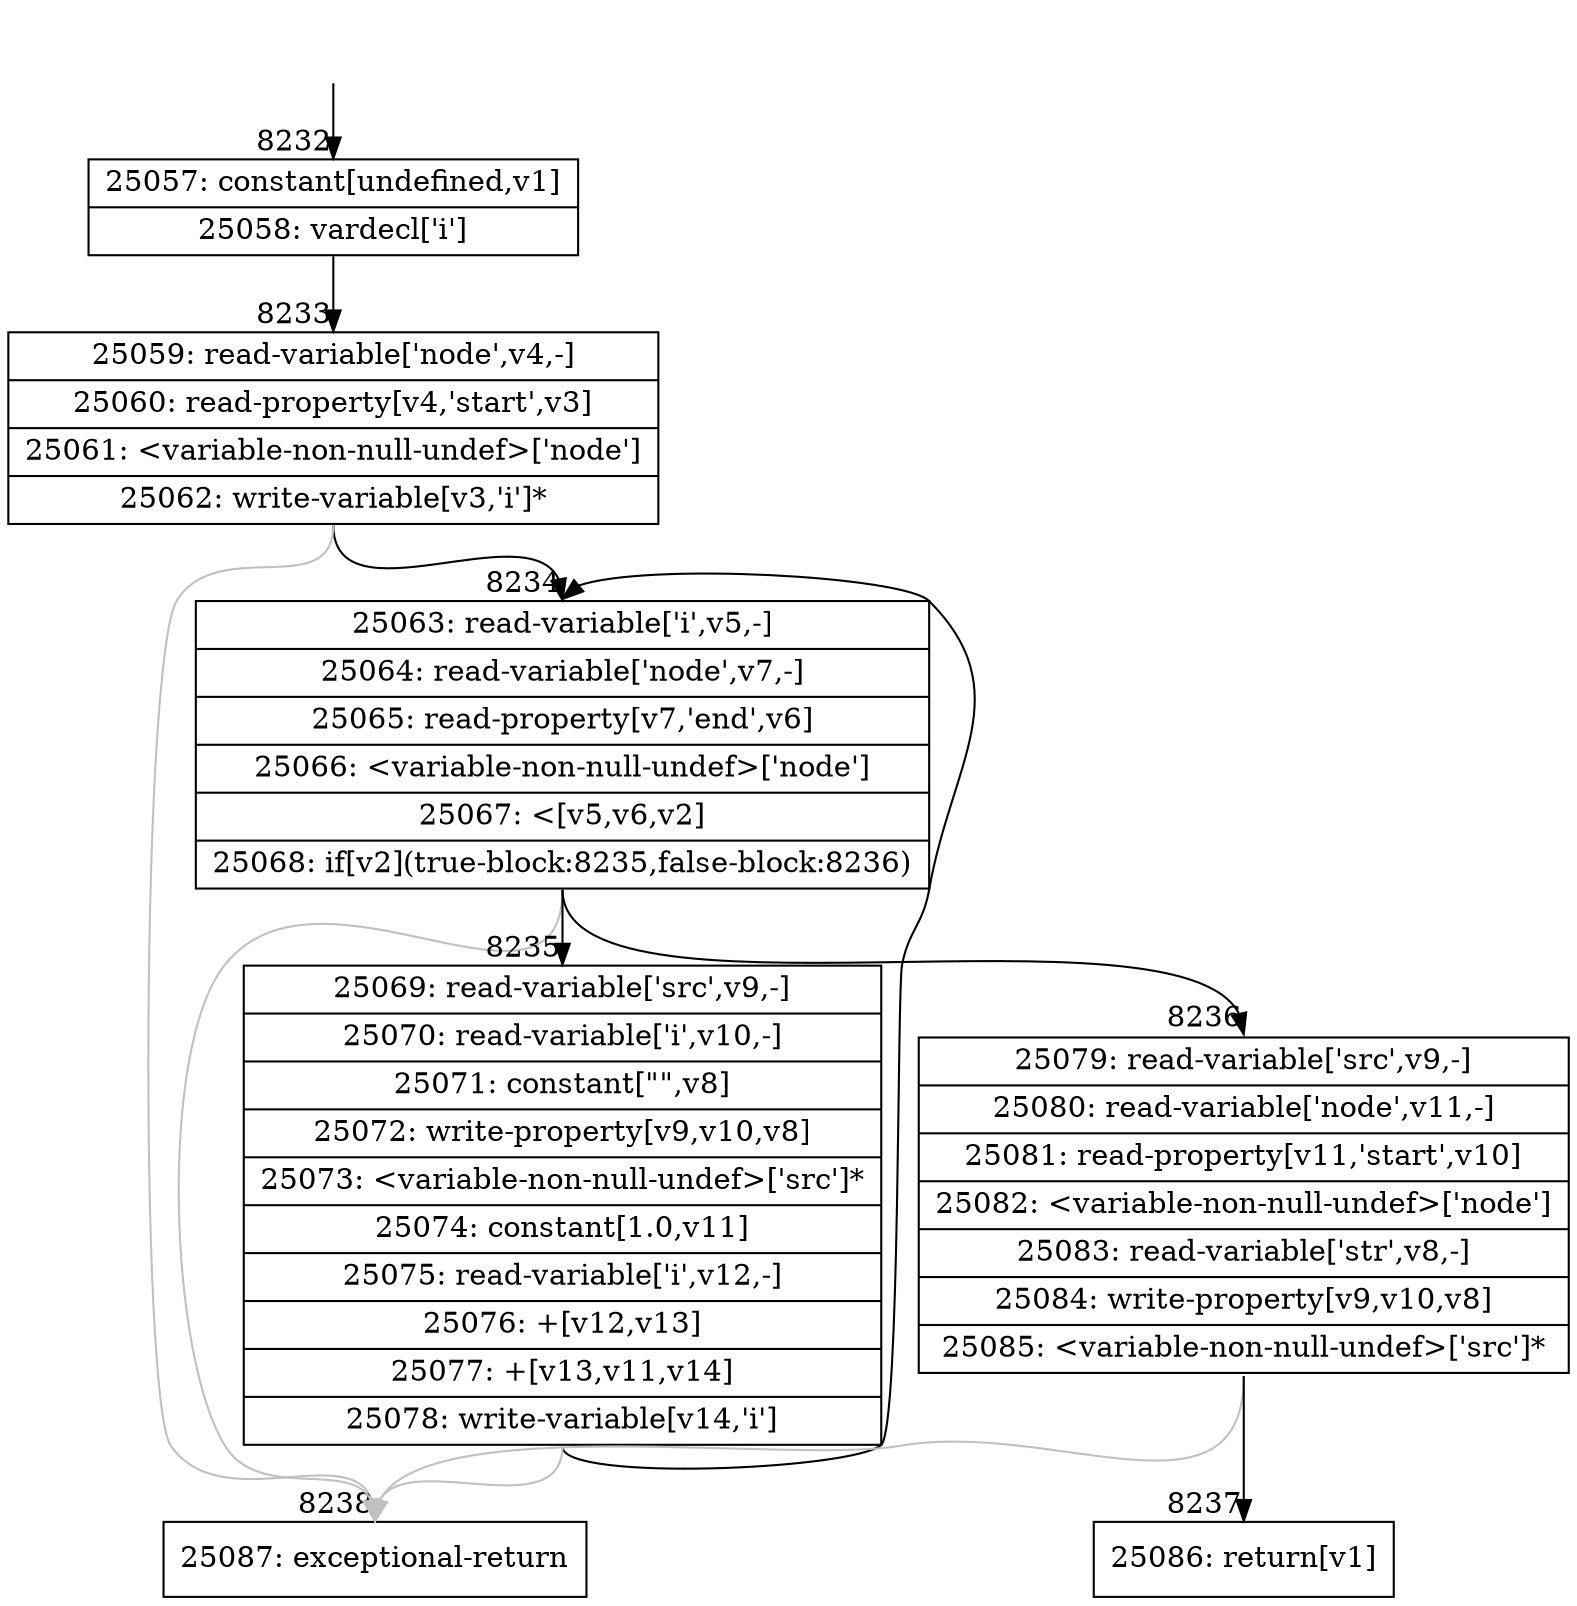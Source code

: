 digraph {
rankdir="TD"
BB_entry469[shape=none,label=""];
BB_entry469 -> BB8232 [tailport=s, headport=n, headlabel="    8232"]
BB8232 [shape=record label="{25057: constant[undefined,v1]|25058: vardecl['i']}" ] 
BB8232 -> BB8233 [tailport=s, headport=n, headlabel="      8233"]
BB8233 [shape=record label="{25059: read-variable['node',v4,-]|25060: read-property[v4,'start',v3]|25061: \<variable-non-null-undef\>['node']|25062: write-variable[v3,'i']*}" ] 
BB8233 -> BB8234 [tailport=s, headport=n, headlabel="      8234"]
BB8233 -> BB8238 [tailport=s, headport=n, color=gray, headlabel="      8238"]
BB8234 [shape=record label="{25063: read-variable['i',v5,-]|25064: read-variable['node',v7,-]|25065: read-property[v7,'end',v6]|25066: \<variable-non-null-undef\>['node']|25067: \<[v5,v6,v2]|25068: if[v2](true-block:8235,false-block:8236)}" ] 
BB8234 -> BB8235 [tailport=s, headport=n, headlabel="      8235"]
BB8234 -> BB8236 [tailport=s, headport=n, headlabel="      8236"]
BB8234 -> BB8238 [tailport=s, headport=n, color=gray]
BB8235 [shape=record label="{25069: read-variable['src',v9,-]|25070: read-variable['i',v10,-]|25071: constant[\"\",v8]|25072: write-property[v9,v10,v8]|25073: \<variable-non-null-undef\>['src']*|25074: constant[1.0,v11]|25075: read-variable['i',v12,-]|25076: +[v12,v13]|25077: +[v13,v11,v14]|25078: write-variable[v14,'i']}" ] 
BB8235 -> BB8234 [tailport=s, headport=n]
BB8235 -> BB8238 [tailport=s, headport=n, color=gray]
BB8236 [shape=record label="{25079: read-variable['src',v9,-]|25080: read-variable['node',v11,-]|25081: read-property[v11,'start',v10]|25082: \<variable-non-null-undef\>['node']|25083: read-variable['str',v8,-]|25084: write-property[v9,v10,v8]|25085: \<variable-non-null-undef\>['src']*}" ] 
BB8236 -> BB8237 [tailport=s, headport=n, headlabel="      8237"]
BB8236 -> BB8238 [tailport=s, headport=n, color=gray]
BB8237 [shape=record label="{25086: return[v1]}" ] 
BB8238 [shape=record label="{25087: exceptional-return}" ] 
//#$~ 7589
}
